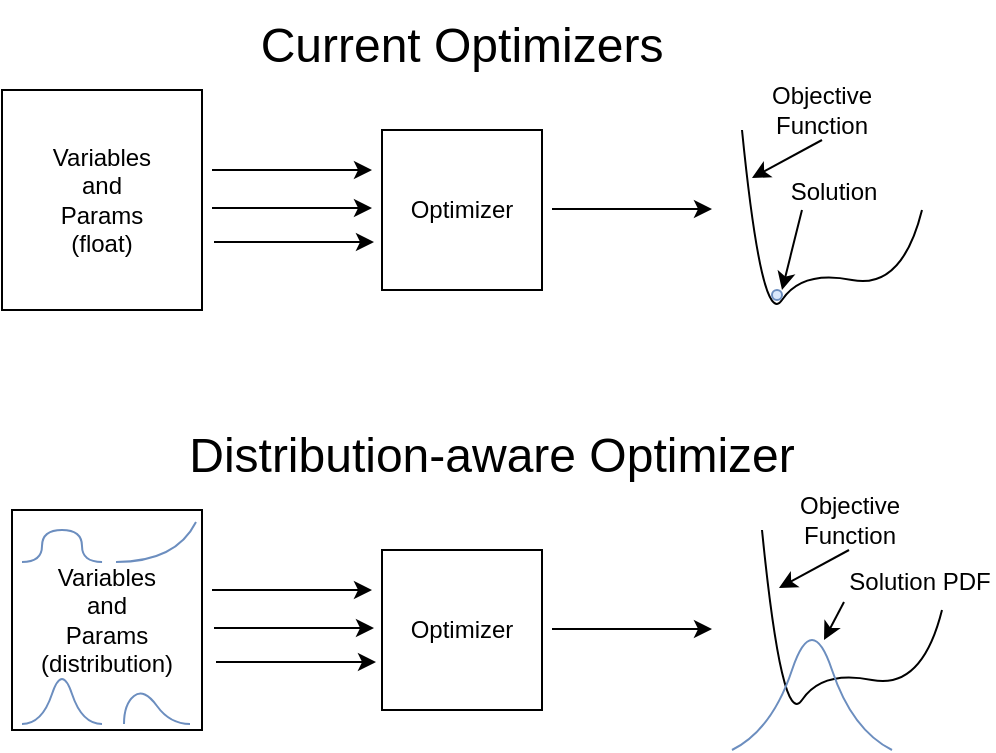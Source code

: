 <mxfile version="13.0.3" type="device"><diagram id="AeMN8kacogiqgrj1qxEn" name="Page-1"><mxGraphModel dx="677" dy="389" grid="1" gridSize="10" guides="1" tooltips="1" connect="1" arrows="1" fold="1" page="1" pageScale="1" pageWidth="850" pageHeight="1100" math="0" shadow="0"><root><mxCell id="0"/><mxCell id="1" parent="0"/><mxCell id="WRaamlAPuVAx6CgMu-Ad-1" value="Optimizer" style="whiteSpace=wrap;html=1;aspect=fixed;" vertex="1" parent="1"><mxGeometry x="220" y="90" width="80" height="80" as="geometry"/></mxCell><mxCell id="WRaamlAPuVAx6CgMu-Ad-2" value="" style="endArrow=classic;html=1;entryX=0;entryY=0.25;entryDx=0;entryDy=0;" edge="1" parent="1"><mxGeometry width="50" height="50" relative="1" as="geometry"><mxPoint x="135" y="110" as="sourcePoint"/><mxPoint x="215" y="110" as="targetPoint"/></mxGeometry></mxCell><mxCell id="WRaamlAPuVAx6CgMu-Ad-3" value="" style="endArrow=classic;html=1;entryX=0;entryY=0.25;entryDx=0;entryDy=0;" edge="1" parent="1"><mxGeometry width="50" height="50" relative="1" as="geometry"><mxPoint x="135" y="129" as="sourcePoint"/><mxPoint x="215" y="129" as="targetPoint"/></mxGeometry></mxCell><mxCell id="WRaamlAPuVAx6CgMu-Ad-4" value="" style="endArrow=classic;html=1;entryX=0;entryY=0.25;entryDx=0;entryDy=0;" edge="1" parent="1"><mxGeometry width="50" height="50" relative="1" as="geometry"><mxPoint x="136" y="146" as="sourcePoint"/><mxPoint x="216" y="146" as="targetPoint"/></mxGeometry></mxCell><mxCell id="WRaamlAPuVAx6CgMu-Ad-5" value="" style="endArrow=classic;html=1;entryX=0;entryY=0.25;entryDx=0;entryDy=0;" edge="1" parent="1"><mxGeometry width="50" height="50" relative="1" as="geometry"><mxPoint x="305" y="129.5" as="sourcePoint"/><mxPoint x="385" y="129.5" as="targetPoint"/></mxGeometry></mxCell><mxCell id="WRaamlAPuVAx6CgMu-Ad-6" value="Variables&lt;br&gt;and&lt;br&gt;Params&lt;br&gt;(float)" style="rounded=0;whiteSpace=wrap;html=1;" vertex="1" parent="1"><mxGeometry x="30" y="70" width="100" height="110" as="geometry"/></mxCell><mxCell id="WRaamlAPuVAx6CgMu-Ad-8" value="&lt;font style=&quot;font-size: 24px&quot;&gt;Current Optimizers&lt;/font&gt;" style="text;html=1;strokeColor=none;fillColor=none;align=center;verticalAlign=middle;whiteSpace=wrap;rounded=0;" vertex="1" parent="1"><mxGeometry x="145" y="25" width="230" height="45" as="geometry"/></mxCell><mxCell id="WRaamlAPuVAx6CgMu-Ad-9" value="&amp;nbsp;" style="text;html=1;align=center;verticalAlign=middle;resizable=0;points=[];autosize=1;" vertex="1" parent="WRaamlAPuVAx6CgMu-Ad-8"><mxGeometry x="130" y="25" width="20" height="20" as="geometry"/></mxCell><mxCell id="WRaamlAPuVAx6CgMu-Ad-10" value="&lt;font style=&quot;font-size: 24px&quot;&gt;Distribution-aware Optimizer&lt;/font&gt;" style="text;html=1;strokeColor=none;fillColor=none;align=center;verticalAlign=middle;whiteSpace=wrap;rounded=0;" vertex="1" parent="1"><mxGeometry x="80" y="230" width="390" height="45" as="geometry"/></mxCell><mxCell id="WRaamlAPuVAx6CgMu-Ad-11" value="&amp;nbsp;" style="text;html=1;align=center;verticalAlign=middle;resizable=0;points=[];autosize=1;" vertex="1" parent="WRaamlAPuVAx6CgMu-Ad-10"><mxGeometry x="220.435" y="25" width="20" height="20" as="geometry"/></mxCell><mxCell id="WRaamlAPuVAx6CgMu-Ad-12" value="&amp;nbsp;" style="text;html=1;align=center;verticalAlign=middle;resizable=0;points=[];autosize=1;" vertex="1" parent="WRaamlAPuVAx6CgMu-Ad-10"><mxGeometry x="286" y="25" width="20" height="20" as="geometry"/></mxCell><mxCell id="WRaamlAPuVAx6CgMu-Ad-13" value="Optimizer" style="whiteSpace=wrap;html=1;aspect=fixed;" vertex="1" parent="1"><mxGeometry x="220" y="300" width="80" height="80" as="geometry"/></mxCell><mxCell id="WRaamlAPuVAx6CgMu-Ad-14" value="" style="endArrow=classic;html=1;entryX=0;entryY=0.25;entryDx=0;entryDy=0;" edge="1" parent="1"><mxGeometry width="50" height="50" relative="1" as="geometry"><mxPoint x="135" y="320" as="sourcePoint"/><mxPoint x="215" y="320" as="targetPoint"/></mxGeometry></mxCell><mxCell id="WRaamlAPuVAx6CgMu-Ad-15" value="" style="endArrow=classic;html=1;entryX=0;entryY=0.25;entryDx=0;entryDy=0;" edge="1" parent="1"><mxGeometry width="50" height="50" relative="1" as="geometry"><mxPoint x="136" y="339" as="sourcePoint"/><mxPoint x="216" y="339" as="targetPoint"/></mxGeometry></mxCell><mxCell id="WRaamlAPuVAx6CgMu-Ad-16" value="" style="endArrow=classic;html=1;entryX=0;entryY=0.25;entryDx=0;entryDy=0;" edge="1" parent="1"><mxGeometry width="50" height="50" relative="1" as="geometry"><mxPoint x="137" y="356" as="sourcePoint"/><mxPoint x="217" y="356" as="targetPoint"/></mxGeometry></mxCell><mxCell id="WRaamlAPuVAx6CgMu-Ad-17" value="" style="endArrow=classic;html=1;entryX=0;entryY=0.25;entryDx=0;entryDy=0;" edge="1" parent="1"><mxGeometry width="50" height="50" relative="1" as="geometry"><mxPoint x="305" y="339.5" as="sourcePoint"/><mxPoint x="385" y="339.5" as="targetPoint"/></mxGeometry></mxCell><mxCell id="WRaamlAPuVAx6CgMu-Ad-18" value="Variables&lt;br&gt;and&lt;br&gt;Params&lt;br&gt;(distribution)" style="rounded=0;whiteSpace=wrap;html=1;" vertex="1" parent="1"><mxGeometry x="35" y="280" width="95" height="110" as="geometry"/></mxCell><mxCell id="WRaamlAPuVAx6CgMu-Ad-20" value="" style="curved=1;endArrow=none;html=1;endFill=0;" edge="1" parent="1"><mxGeometry width="50" height="50" relative="1" as="geometry"><mxPoint x="400" y="90" as="sourcePoint"/><mxPoint x="490" y="130" as="targetPoint"/><Array as="points"><mxPoint x="410" y="190"/><mxPoint x="430" y="160"/><mxPoint x="480" y="170"/></Array></mxGeometry></mxCell><mxCell id="WRaamlAPuVAx6CgMu-Ad-21" value="" style="curved=1;endArrow=none;html=1;endFill=0;" edge="1" parent="1"><mxGeometry width="50" height="50" relative="1" as="geometry"><mxPoint x="410" y="290" as="sourcePoint"/><mxPoint x="500" y="330" as="targetPoint"/><Array as="points"><mxPoint x="420" y="390"/><mxPoint x="440" y="360"/><mxPoint x="490" y="370"/></Array></mxGeometry></mxCell><mxCell id="WRaamlAPuVAx6CgMu-Ad-22" value="" style="ellipse;whiteSpace=wrap;html=1;aspect=fixed;fillColor=#dae8fc;strokeColor=#6c8ebf;" vertex="1" parent="1"><mxGeometry x="415" y="170" width="5" height="5" as="geometry"/></mxCell><mxCell id="WRaamlAPuVAx6CgMu-Ad-24" value="" style="endArrow=classic;html=1;" edge="1" parent="1"><mxGeometry width="50" height="50" relative="1" as="geometry"><mxPoint x="430" y="130" as="sourcePoint"/><mxPoint x="420" y="170" as="targetPoint"/></mxGeometry></mxCell><mxCell id="WRaamlAPuVAx6CgMu-Ad-26" value="Solution" style="text;html=1;strokeColor=none;fillColor=none;align=center;verticalAlign=middle;whiteSpace=wrap;rounded=0;" vertex="1" parent="1"><mxGeometry x="426" y="111" width="40" height="20" as="geometry"/></mxCell><mxCell id="WRaamlAPuVAx6CgMu-Ad-27" value="Objective Function" style="text;html=1;strokeColor=none;fillColor=none;align=center;verticalAlign=middle;whiteSpace=wrap;rounded=0;" vertex="1" parent="1"><mxGeometry x="420" y="70" width="40" height="20" as="geometry"/></mxCell><mxCell id="WRaamlAPuVAx6CgMu-Ad-28" value="" style="endArrow=classic;html=1;" edge="1" parent="1"><mxGeometry width="50" height="50" relative="1" as="geometry"><mxPoint x="440" y="95" as="sourcePoint"/><mxPoint x="405" y="114" as="targetPoint"/></mxGeometry></mxCell><mxCell id="WRaamlAPuVAx6CgMu-Ad-29" value="" style="curved=1;endArrow=none;html=1;endFill=0;fillColor=#dae8fc;strokeColor=#6c8ebf;" edge="1" parent="1"><mxGeometry width="50" height="50" relative="1" as="geometry"><mxPoint x="395" y="400" as="sourcePoint"/><mxPoint x="475" y="400" as="targetPoint"/><Array as="points"><mxPoint x="415" y="390"/><mxPoint x="435" y="330"/><mxPoint x="455" y="390"/></Array></mxGeometry></mxCell><mxCell id="WRaamlAPuVAx6CgMu-Ad-30" value="" style="endArrow=classic;html=1;" edge="1" parent="1"><mxGeometry width="50" height="50" relative="1" as="geometry"><mxPoint x="451" y="326" as="sourcePoint"/><mxPoint x="441" y="345" as="targetPoint"/></mxGeometry></mxCell><mxCell id="WRaamlAPuVAx6CgMu-Ad-31" value="Solution PDF" style="text;html=1;strokeColor=none;fillColor=none;align=center;verticalAlign=middle;whiteSpace=wrap;rounded=0;" vertex="1" parent="1"><mxGeometry x="452" y="306" width="74" height="20" as="geometry"/></mxCell><mxCell id="WRaamlAPuVAx6CgMu-Ad-32" value="Objective Function" style="text;html=1;strokeColor=none;fillColor=none;align=center;verticalAlign=middle;whiteSpace=wrap;rounded=0;" vertex="1" parent="1"><mxGeometry x="433.5" y="275" width="40" height="20" as="geometry"/></mxCell><mxCell id="WRaamlAPuVAx6CgMu-Ad-33" value="" style="endArrow=classic;html=1;" edge="1" parent="1"><mxGeometry width="50" height="50" relative="1" as="geometry"><mxPoint x="453.5" y="300" as="sourcePoint"/><mxPoint x="418.5" y="319" as="targetPoint"/></mxGeometry></mxCell><mxCell id="WRaamlAPuVAx6CgMu-Ad-34" value="" style="curved=1;endArrow=none;html=1;endFill=0;fillColor=#dae8fc;strokeColor=#6c8ebf;" edge="1" parent="1"><mxGeometry width="50" height="50" relative="1" as="geometry"><mxPoint x="87" y="306" as="sourcePoint"/><mxPoint x="127" y="286" as="targetPoint"/><Array as="points"><mxPoint x="117" y="306"/></Array></mxGeometry></mxCell><mxCell id="WRaamlAPuVAx6CgMu-Ad-35" value="" style="curved=1;endArrow=none;html=1;endFill=0;fillColor=#dae8fc;strokeColor=#6c8ebf;" edge="1" parent="1"><mxGeometry width="50" height="50" relative="1" as="geometry"><mxPoint x="40" y="387" as="sourcePoint"/><mxPoint x="80" y="387" as="targetPoint"/><Array as="points"><mxPoint x="50" y="387"/><mxPoint x="60" y="357"/><mxPoint x="70" y="387"/></Array></mxGeometry></mxCell><mxCell id="WRaamlAPuVAx6CgMu-Ad-36" value="" style="curved=1;endArrow=none;html=1;endFill=0;fillColor=#dae8fc;strokeColor=#6c8ebf;" edge="1" parent="1"><mxGeometry width="50" height="50" relative="1" as="geometry"><mxPoint x="91" y="387" as="sourcePoint"/><mxPoint x="124" y="387" as="targetPoint"/><Array as="points"><mxPoint x="91" y="377"/><mxPoint x="101" y="369"/><mxPoint x="114" y="387"/></Array></mxGeometry></mxCell><mxCell id="WRaamlAPuVAx6CgMu-Ad-37" value="" style="curved=1;endArrow=none;html=1;endFill=0;fillColor=#dae8fc;strokeColor=#6c8ebf;entryX=0.474;entryY=0.236;entryDx=0;entryDy=0;entryPerimeter=0;" edge="1" parent="1" target="WRaamlAPuVAx6CgMu-Ad-18"><mxGeometry width="50" height="50" relative="1" as="geometry"><mxPoint x="40" y="306" as="sourcePoint"/><mxPoint x="80" y="286" as="targetPoint"/><Array as="points"><mxPoint x="50" y="306"/><mxPoint x="50" y="290"/><mxPoint x="70" y="290"/><mxPoint x="70" y="306"/></Array></mxGeometry></mxCell></root></mxGraphModel></diagram></mxfile>